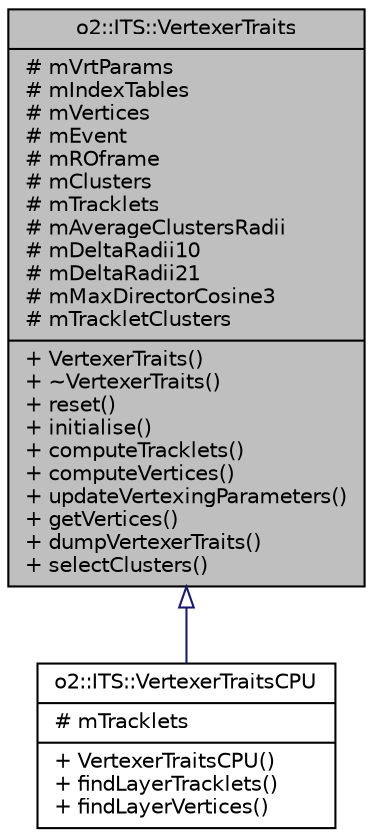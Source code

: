 digraph "o2::ITS::VertexerTraits"
{
 // INTERACTIVE_SVG=YES
  bgcolor="transparent";
  edge [fontname="Helvetica",fontsize="10",labelfontname="Helvetica",labelfontsize="10"];
  node [fontname="Helvetica",fontsize="10",shape=record];
  Node1 [label="{o2::ITS::VertexerTraits\n|# mVrtParams\l# mIndexTables\l# mVertices\l# mEvent\l# mROframe\l# mClusters\l# mTracklets\l# mAverageClustersRadii\l# mDeltaRadii10\l# mDeltaRadii21\l# mMaxDirectorCosine3\l# mTrackletClusters\l|+ VertexerTraits()\l+ ~VertexerTraits()\l+ reset()\l+ initialise()\l+ computeTracklets()\l+ computeVertices()\l+ updateVertexingParameters()\l+ getVertices()\l+ dumpVertexerTraits()\l+ selectClusters()\l}",height=0.2,width=0.4,color="black", fillcolor="grey75", style="filled" fontcolor="black"];
  Node1 -> Node2 [dir="back",color="midnightblue",fontsize="10",style="solid",arrowtail="onormal",fontname="Helvetica"];
  Node2 [label="{o2::ITS::VertexerTraitsCPU\n|# mTracklets\l|+ VertexerTraitsCPU()\l+ findLayerTracklets()\l+ findLayerVertices()\l}",height=0.2,width=0.4,color="black",URL="$d7/da3/classo2_1_1ITS_1_1VertexerTraitsCPU.html"];
}
